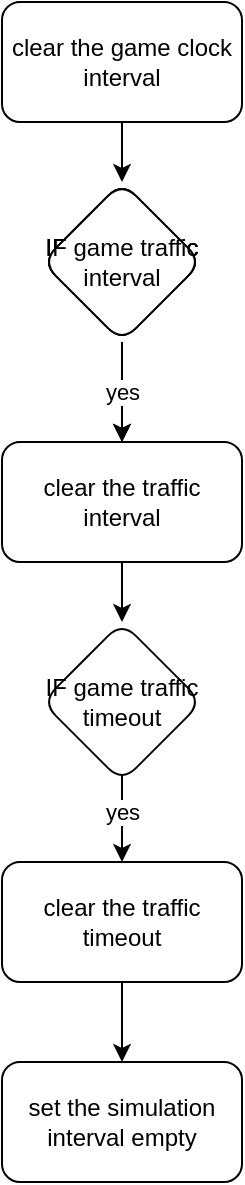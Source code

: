 <mxfile version="17.4.6" type="github">
  <diagram id="YCnlmsBtczG7Nti9L41V" name="Page-1">
    <mxGraphModel dx="1038" dy="579" grid="1" gridSize="10" guides="1" tooltips="1" connect="1" arrows="1" fold="1" page="1" pageScale="1" pageWidth="850" pageHeight="1100" math="0" shadow="0">
      <root>
        <mxCell id="0" />
        <mxCell id="1" parent="0" />
        <mxCell id="ObidsI_ypg8Jan3Uvcei-3" value="" style="edgeStyle=orthogonalEdgeStyle;rounded=0;orthogonalLoop=1;jettySize=auto;html=1;" edge="1" parent="1" source="ObidsI_ypg8Jan3Uvcei-1" target="ObidsI_ypg8Jan3Uvcei-2">
          <mxGeometry relative="1" as="geometry" />
        </mxCell>
        <mxCell id="ObidsI_ypg8Jan3Uvcei-1" value="clear the game clock interval" style="rounded=1;whiteSpace=wrap;html=1;" vertex="1" parent="1">
          <mxGeometry x="280" y="30" width="120" height="60" as="geometry" />
        </mxCell>
        <mxCell id="ObidsI_ypg8Jan3Uvcei-5" value="yes" style="edgeStyle=orthogonalEdgeStyle;rounded=0;orthogonalLoop=1;jettySize=auto;html=1;" edge="1" parent="1" source="ObidsI_ypg8Jan3Uvcei-2" target="ObidsI_ypg8Jan3Uvcei-4">
          <mxGeometry relative="1" as="geometry" />
        </mxCell>
        <mxCell id="ObidsI_ypg8Jan3Uvcei-2" value="IF game traffic interval" style="rhombus;whiteSpace=wrap;html=1;rounded=1;" vertex="1" parent="1">
          <mxGeometry x="300" y="120" width="80" height="80" as="geometry" />
        </mxCell>
        <mxCell id="ObidsI_ypg8Jan3Uvcei-15" value="" style="edgeStyle=orthogonalEdgeStyle;rounded=0;orthogonalLoop=1;jettySize=auto;html=1;" edge="1" parent="1" source="ObidsI_ypg8Jan3Uvcei-4" target="ObidsI_ypg8Jan3Uvcei-14">
          <mxGeometry relative="1" as="geometry" />
        </mxCell>
        <mxCell id="ObidsI_ypg8Jan3Uvcei-4" value="clear the traffic interval" style="whiteSpace=wrap;html=1;rounded=1;" vertex="1" parent="1">
          <mxGeometry x="280" y="250" width="120" height="60" as="geometry" />
        </mxCell>
        <mxCell id="ObidsI_ypg8Jan3Uvcei-7" value="IF game traffic interval" style="rhombus;whiteSpace=wrap;html=1;rounded=1;" vertex="1" parent="1">
          <mxGeometry x="300" y="120" width="80" height="80" as="geometry" />
        </mxCell>
        <mxCell id="ObidsI_ypg8Jan3Uvcei-10" value="yes" style="edgeStyle=orthogonalEdgeStyle;rounded=0;orthogonalLoop=1;jettySize=auto;html=1;" edge="1" parent="1">
          <mxGeometry relative="1" as="geometry">
            <mxPoint x="340" y="200" as="sourcePoint" />
            <mxPoint x="340" y="250" as="targetPoint" />
          </mxGeometry>
        </mxCell>
        <mxCell id="ObidsI_ypg8Jan3Uvcei-11" value="IF game traffic interval" style="rhombus;whiteSpace=wrap;html=1;rounded=1;" vertex="1" parent="1">
          <mxGeometry x="300" y="120" width="80" height="80" as="geometry" />
        </mxCell>
        <mxCell id="ObidsI_ypg8Jan3Uvcei-17" value="" style="edgeStyle=orthogonalEdgeStyle;rounded=0;orthogonalLoop=1;jettySize=auto;html=1;" edge="1" parent="1" source="ObidsI_ypg8Jan3Uvcei-12" target="ObidsI_ypg8Jan3Uvcei-16">
          <mxGeometry relative="1" as="geometry" />
        </mxCell>
        <mxCell id="ObidsI_ypg8Jan3Uvcei-12" value="clear the traffic timeout" style="whiteSpace=wrap;html=1;rounded=1;" vertex="1" parent="1">
          <mxGeometry x="280" y="460" width="120" height="60" as="geometry" />
        </mxCell>
        <mxCell id="ObidsI_ypg8Jan3Uvcei-13" value="yes" style="edgeStyle=orthogonalEdgeStyle;rounded=0;orthogonalLoop=1;jettySize=auto;html=1;" edge="1" parent="1">
          <mxGeometry relative="1" as="geometry">
            <mxPoint x="340" y="410" as="sourcePoint" />
            <mxPoint x="340" y="460" as="targetPoint" />
          </mxGeometry>
        </mxCell>
        <mxCell id="ObidsI_ypg8Jan3Uvcei-14" value="IF game traffic timeout" style="rhombus;whiteSpace=wrap;html=1;rounded=1;" vertex="1" parent="1">
          <mxGeometry x="300" y="340" width="80" height="80" as="geometry" />
        </mxCell>
        <mxCell id="ObidsI_ypg8Jan3Uvcei-16" value="set the simulation interval empty" style="rounded=1;whiteSpace=wrap;html=1;" vertex="1" parent="1">
          <mxGeometry x="280" y="560" width="120" height="60" as="geometry" />
        </mxCell>
      </root>
    </mxGraphModel>
  </diagram>
</mxfile>
